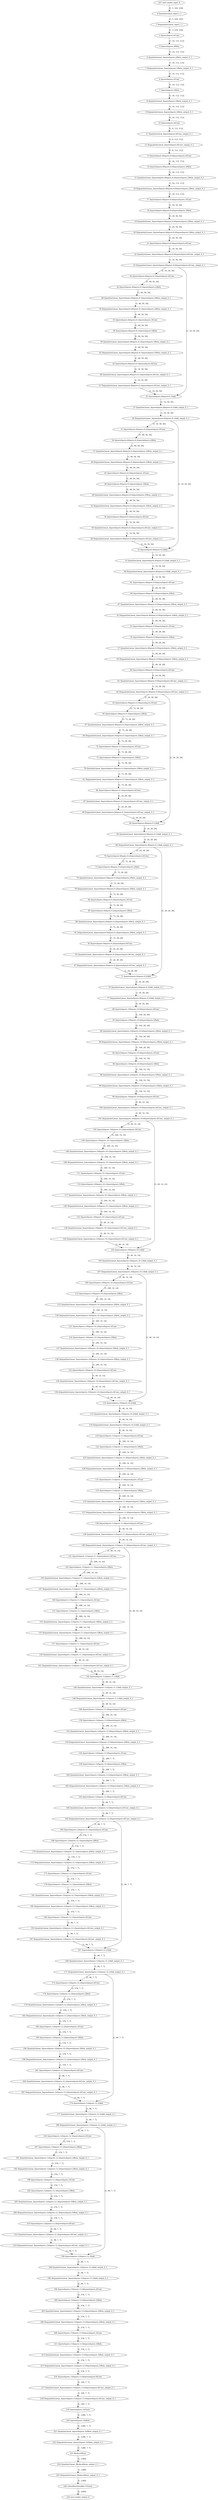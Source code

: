 strict digraph  {
"0 QuantizeLinear_input.1_1" [id=0, type=QuantizeLinear];
"1 DequantizeLinear_input.1_1" [id=1, type=DequantizeLinear];
"2 /layers/layers.0/Conv" [id=2, type=Conv];
"3 /layers/layers.2/Relu" [id=3, type=Relu];
"4 QuantizeLinear_/layers/layers.2/Relu_output_0_1" [id=4, type=QuantizeLinear];
"5 DequantizeLinear_/layers/layers.2/Relu_output_0_1" [id=5, type=DequantizeLinear];
"6 /layers/layers.3/Conv" [id=6, type=Conv];
"7 /layers/layers.5/Relu" [id=7, type=Relu];
"8 QuantizeLinear_/layers/layers.5/Relu_output_0_1" [id=8, type=QuantizeLinear];
"9 DequantizeLinear_/layers/layers.5/Relu_output_0_1" [id=9, type=DequantizeLinear];
"10 /layers/layers.6/Conv" [id=10, type=Conv];
"11 QuantizeLinear_/layers/layers.6/Conv_output_0_1" [id=11, type=QuantizeLinear];
"12 DequantizeLinear_/layers/layers.6/Conv_output_0_1" [id=12, type=DequantizeLinear];
"13 /layers/layers.8/layers.8.0/layers/layers.0/Conv" [id=13, type=Conv];
"14 /layers/layers.8/layers.8.0/layers/layers.2/Relu" [id=14, type=Relu];
"15 QuantizeLinear_/layers/layers.8/layers.8.0/layers/layers.2/Relu_output_0_1" [id=15, type=QuantizeLinear];
"16 DequantizeLinear_/layers/layers.8/layers.8.0/layers/layers.2/Relu_output_0_1" [id=16, type=DequantizeLinear];
"17 /layers/layers.8/layers.8.0/layers/layers.3/Conv" [id=17, type=Conv];
"18 /layers/layers.8/layers.8.0/layers/layers.5/Relu" [id=18, type=Relu];
"19 QuantizeLinear_/layers/layers.8/layers.8.0/layers/layers.5/Relu_output_0_1" [id=19, type=QuantizeLinear];
"20 DequantizeLinear_/layers/layers.8/layers.8.0/layers/layers.5/Relu_output_0_1" [id=20, type=DequantizeLinear];
"21 /layers/layers.8/layers.8.0/layers/layers.6/Conv" [id=21, type=Conv];
"22 QuantizeLinear_/layers/layers.8/layers.8.0/layers/layers.6/Conv_output_0_1" [id=22, type=QuantizeLinear];
"23 DequantizeLinear_/layers/layers.8/layers.8.0/layers/layers.6/Conv_output_0_1" [id=23, type=DequantizeLinear];
"24 /layers/layers.8/layers.8.1/layers/layers.0/Conv" [id=24, type=Conv];
"25 /layers/layers.8/layers.8.1/Add" [id=25, type=Add];
"26 /layers/layers.8/layers.8.1/layers/layers.2/Relu" [id=26, type=Relu];
"27 QuantizeLinear_/layers/layers.8/layers.8.1/Add_output_0_1" [id=27, type=QuantizeLinear];
"28 QuantizeLinear_/layers/layers.8/layers.8.1/layers/layers.2/Relu_output_0_1" [id=28, type=QuantizeLinear];
"29 DequantizeLinear_/layers/layers.8/layers.8.1/Add_output_0_1" [id=29, type=DequantizeLinear];
"30 DequantizeLinear_/layers/layers.8/layers.8.1/layers/layers.2/Relu_output_0_1" [id=30, type=DequantizeLinear];
"31 /layers/layers.8/layers.8.2/layers/layers.0/Conv" [id=31, type=Conv];
"32 /layers/layers.8/layers.8.2/Add" [id=32, type=Add];
"33 /layers/layers.8/layers.8.1/layers/layers.3/Conv" [id=33, type=Conv];
"34 /layers/layers.8/layers.8.2/layers/layers.2/Relu" [id=34, type=Relu];
"35 QuantizeLinear_/layers/layers.8/layers.8.2/Add_output_0_1" [id=35, type=QuantizeLinear];
"36 /layers/layers.8/layers.8.1/layers/layers.5/Relu" [id=36, type=Relu];
"37 QuantizeLinear_/layers/layers.8/layers.8.2/layers/layers.2/Relu_output_0_1" [id=37, type=QuantizeLinear];
"38 DequantizeLinear_/layers/layers.8/layers.8.2/Add_output_0_1" [id=38, type=DequantizeLinear];
"39 QuantizeLinear_/layers/layers.8/layers.8.1/layers/layers.5/Relu_output_0_1" [id=39, type=QuantizeLinear];
"40 DequantizeLinear_/layers/layers.8/layers.8.2/layers/layers.2/Relu_output_0_1" [id=40, type=DequantizeLinear];
"41 /layers/layers.9/layers.9.0/layers/layers.0/Conv" [id=41, type=Conv];
"42 DequantizeLinear_/layers/layers.8/layers.8.1/layers/layers.5/Relu_output_0_1" [id=42, type=DequantizeLinear];
"43 /layers/layers.8/layers.8.2/layers/layers.3/Conv" [id=43, type=Conv];
"44 /layers/layers.9/layers.9.0/layers/layers.2/Relu" [id=44, type=Relu];
"45 /layers/layers.8/layers.8.1/layers/layers.6/Conv" [id=45, type=Conv];
"46 /layers/layers.8/layers.8.2/layers/layers.5/Relu" [id=46, type=Relu];
"47 QuantizeLinear_/layers/layers.9/layers.9.0/layers/layers.2/Relu_output_0_1" [id=47, type=QuantizeLinear];
"48 QuantizeLinear_/layers/layers.8/layers.8.1/layers/layers.6/Conv_output_0_1" [id=48, type=QuantizeLinear];
"49 QuantizeLinear_/layers/layers.8/layers.8.2/layers/layers.5/Relu_output_0_1" [id=49, type=QuantizeLinear];
"50 DequantizeLinear_/layers/layers.9/layers.9.0/layers/layers.2/Relu_output_0_1" [id=50, type=DequantizeLinear];
"51 DequantizeLinear_/layers/layers.8/layers.8.1/layers/layers.6/Conv_output_0_1" [id=51, type=DequantizeLinear];
"52 DequantizeLinear_/layers/layers.8/layers.8.2/layers/layers.5/Relu_output_0_1" [id=52, type=DequantizeLinear];
"53 /layers/layers.9/layers.9.0/layers/layers.3/Conv" [id=53, type=Conv];
"54 /layers/layers.8/layers.8.2/layers/layers.6/Conv" [id=54, type=Conv];
"55 /layers/layers.9/layers.9.0/layers/layers.5/Relu" [id=55, type=Relu];
"56 QuantizeLinear_/layers/layers.8/layers.8.2/layers/layers.6/Conv_output_0_1" [id=56, type=QuantizeLinear];
"57 QuantizeLinear_/layers/layers.9/layers.9.0/layers/layers.5/Relu_output_0_1" [id=57, type=QuantizeLinear];
"58 DequantizeLinear_/layers/layers.8/layers.8.2/layers/layers.6/Conv_output_0_1" [id=58, type=DequantizeLinear];
"59 DequantizeLinear_/layers/layers.9/layers.9.0/layers/layers.5/Relu_output_0_1" [id=59, type=DequantizeLinear];
"60 /layers/layers.9/layers.9.0/layers/layers.6/Conv" [id=60, type=Conv];
"61 QuantizeLinear_/layers/layers.9/layers.9.0/layers/layers.6/Conv_output_0_1" [id=61, type=QuantizeLinear];
"62 DequantizeLinear_/layers/layers.9/layers.9.0/layers/layers.6/Conv_output_0_1" [id=62, type=DequantizeLinear];
"63 /layers/layers.9/layers.9.1/layers/layers.0/Conv" [id=63, type=Conv];
"64 /layers/layers.9/layers.9.1/Add" [id=64, type=Add];
"65 /layers/layers.9/layers.9.1/layers/layers.2/Relu" [id=65, type=Relu];
"66 QuantizeLinear_/layers/layers.9/layers.9.1/Add_output_0_1" [id=66, type=QuantizeLinear];
"67 QuantizeLinear_/layers/layers.9/layers.9.1/layers/layers.2/Relu_output_0_1" [id=67, type=QuantizeLinear];
"68 DequantizeLinear_/layers/layers.9/layers.9.1/Add_output_0_1" [id=68, type=DequantizeLinear];
"69 DequantizeLinear_/layers/layers.9/layers.9.1/layers/layers.2/Relu_output_0_1" [id=69, type=DequantizeLinear];
"70 /layers/layers.9/layers.9.2/layers/layers.0/Conv" [id=70, type=Conv];
"71 /layers/layers.9/layers.9.2/Add" [id=71, type=Add];
"72 /layers/layers.9/layers.9.1/layers/layers.3/Conv" [id=72, type=Conv];
"73 /layers/layers.9/layers.9.2/layers/layers.2/Relu" [id=73, type=Relu];
"74 QuantizeLinear_/layers/layers.9/layers.9.2/Add_output_0_1" [id=74, type=QuantizeLinear];
"75 /layers/layers.9/layers.9.1/layers/layers.5/Relu" [id=75, type=Relu];
"76 QuantizeLinear_/layers/layers.9/layers.9.2/layers/layers.2/Relu_output_0_1" [id=76, type=QuantizeLinear];
"77 DequantizeLinear_/layers/layers.9/layers.9.2/Add_output_0_1" [id=77, type=DequantizeLinear];
"78 QuantizeLinear_/layers/layers.9/layers.9.1/layers/layers.5/Relu_output_0_1" [id=78, type=QuantizeLinear];
"79 DequantizeLinear_/layers/layers.9/layers.9.2/layers/layers.2/Relu_output_0_1" [id=79, type=DequantizeLinear];
"80 /layers/layers.10/layers.10.0/layers/layers.0/Conv" [id=80, type=Conv];
"81 DequantizeLinear_/layers/layers.9/layers.9.1/layers/layers.5/Relu_output_0_1" [id=81, type=DequantizeLinear];
"82 /layers/layers.9/layers.9.2/layers/layers.3/Conv" [id=82, type=Conv];
"83 /layers/layers.10/layers.10.0/layers/layers.2/Relu" [id=83, type=Relu];
"84 /layers/layers.9/layers.9.1/layers/layers.6/Conv" [id=84, type=Conv];
"85 /layers/layers.9/layers.9.2/layers/layers.5/Relu" [id=85, type=Relu];
"86 QuantizeLinear_/layers/layers.10/layers.10.0/layers/layers.2/Relu_output_0_1" [id=86, type=QuantizeLinear];
"87 QuantizeLinear_/layers/layers.9/layers.9.1/layers/layers.6/Conv_output_0_1" [id=87, type=QuantizeLinear];
"88 QuantizeLinear_/layers/layers.9/layers.9.2/layers/layers.5/Relu_output_0_1" [id=88, type=QuantizeLinear];
"89 DequantizeLinear_/layers/layers.10/layers.10.0/layers/layers.2/Relu_output_0_1" [id=89, type=DequantizeLinear];
"90 DequantizeLinear_/layers/layers.9/layers.9.1/layers/layers.6/Conv_output_0_1" [id=90, type=DequantizeLinear];
"91 DequantizeLinear_/layers/layers.9/layers.9.2/layers/layers.5/Relu_output_0_1" [id=91, type=DequantizeLinear];
"92 /layers/layers.10/layers.10.0/layers/layers.3/Conv" [id=92, type=Conv];
"93 /layers/layers.9/layers.9.2/layers/layers.6/Conv" [id=93, type=Conv];
"94 /layers/layers.10/layers.10.0/layers/layers.5/Relu" [id=94, type=Relu];
"95 QuantizeLinear_/layers/layers.9/layers.9.2/layers/layers.6/Conv_output_0_1" [id=95, type=QuantizeLinear];
"96 QuantizeLinear_/layers/layers.10/layers.10.0/layers/layers.5/Relu_output_0_1" [id=96, type=QuantizeLinear];
"97 DequantizeLinear_/layers/layers.9/layers.9.2/layers/layers.6/Conv_output_0_1" [id=97, type=DequantizeLinear];
"98 DequantizeLinear_/layers/layers.10/layers.10.0/layers/layers.5/Relu_output_0_1" [id=98, type=DequantizeLinear];
"99 /layers/layers.10/layers.10.0/layers/layers.6/Conv" [id=99, type=Conv];
"100 QuantizeLinear_/layers/layers.10/layers.10.0/layers/layers.6/Conv_output_0_1" [id=100, type=QuantizeLinear];
"101 DequantizeLinear_/layers/layers.10/layers.10.0/layers/layers.6/Conv_output_0_1" [id=101, type=DequantizeLinear];
"102 /layers/layers.10/layers.10.1/layers/layers.0/Conv" [id=102, type=Conv];
"103 /layers/layers.10/layers.10.1/Add" [id=103, type=Add];
"104 /layers/layers.10/layers.10.1/layers/layers.2/Relu" [id=104, type=Relu];
"105 QuantizeLinear_/layers/layers.10/layers.10.1/Add_output_0_1" [id=105, type=QuantizeLinear];
"106 QuantizeLinear_/layers/layers.10/layers.10.1/layers/layers.2/Relu_output_0_1" [id=106, type=QuantizeLinear];
"107 DequantizeLinear_/layers/layers.10/layers.10.1/Add_output_0_1" [id=107, type=DequantizeLinear];
"108 DequantizeLinear_/layers/layers.10/layers.10.1/layers/layers.2/Relu_output_0_1" [id=108, type=DequantizeLinear];
"109 /layers/layers.10/layers.10.2/layers/layers.0/Conv" [id=109, type=Conv];
"110 /layers/layers.10/layers.10.2/Add" [id=110, type=Add];
"111 /layers/layers.10/layers.10.1/layers/layers.3/Conv" [id=111, type=Conv];
"112 /layers/layers.10/layers.10.2/layers/layers.2/Relu" [id=112, type=Relu];
"113 QuantizeLinear_/layers/layers.10/layers.10.2/Add_output_0_1" [id=113, type=QuantizeLinear];
"114 /layers/layers.10/layers.10.1/layers/layers.5/Relu" [id=114, type=Relu];
"115 QuantizeLinear_/layers/layers.10/layers.10.2/layers/layers.2/Relu_output_0_1" [id=115, type=QuantizeLinear];
"116 DequantizeLinear_/layers/layers.10/layers.10.2/Add_output_0_1" [id=116, type=DequantizeLinear];
"117 QuantizeLinear_/layers/layers.10/layers.10.1/layers/layers.5/Relu_output_0_1" [id=117, type=QuantizeLinear];
"118 DequantizeLinear_/layers/layers.10/layers.10.2/layers/layers.2/Relu_output_0_1" [id=118, type=DequantizeLinear];
"119 /layers/layers.11/layers.11.0/layers/layers.0/Conv" [id=119, type=Conv];
"120 DequantizeLinear_/layers/layers.10/layers.10.1/layers/layers.5/Relu_output_0_1" [id=120, type=DequantizeLinear];
"121 /layers/layers.10/layers.10.2/layers/layers.3/Conv" [id=121, type=Conv];
"122 /layers/layers.11/layers.11.0/layers/layers.2/Relu" [id=122, type=Relu];
"123 /layers/layers.10/layers.10.1/layers/layers.6/Conv" [id=123, type=Conv];
"124 /layers/layers.10/layers.10.2/layers/layers.5/Relu" [id=124, type=Relu];
"125 QuantizeLinear_/layers/layers.11/layers.11.0/layers/layers.2/Relu_output_0_1" [id=125, type=QuantizeLinear];
"126 QuantizeLinear_/layers/layers.10/layers.10.1/layers/layers.6/Conv_output_0_1" [id=126, type=QuantizeLinear];
"127 QuantizeLinear_/layers/layers.10/layers.10.2/layers/layers.5/Relu_output_0_1" [id=127, type=QuantizeLinear];
"128 DequantizeLinear_/layers/layers.11/layers.11.0/layers/layers.2/Relu_output_0_1" [id=128, type=DequantizeLinear];
"129 DequantizeLinear_/layers/layers.10/layers.10.1/layers/layers.6/Conv_output_0_1" [id=129, type=DequantizeLinear];
"130 DequantizeLinear_/layers/layers.10/layers.10.2/layers/layers.5/Relu_output_0_1" [id=130, type=DequantizeLinear];
"131 /layers/layers.11/layers.11.0/layers/layers.3/Conv" [id=131, type=Conv];
"132 /layers/layers.10/layers.10.2/layers/layers.6/Conv" [id=132, type=Conv];
"133 /layers/layers.11/layers.11.0/layers/layers.5/Relu" [id=133, type=Relu];
"134 QuantizeLinear_/layers/layers.10/layers.10.2/layers/layers.6/Conv_output_0_1" [id=134, type=QuantizeLinear];
"135 QuantizeLinear_/layers/layers.11/layers.11.0/layers/layers.5/Relu_output_0_1" [id=135, type=QuantizeLinear];
"136 DequantizeLinear_/layers/layers.10/layers.10.2/layers/layers.6/Conv_output_0_1" [id=136, type=DequantizeLinear];
"137 DequantizeLinear_/layers/layers.11/layers.11.0/layers/layers.5/Relu_output_0_1" [id=137, type=DequantizeLinear];
"138 /layers/layers.11/layers.11.0/layers/layers.6/Conv" [id=138, type=Conv];
"139 QuantizeLinear_/layers/layers.11/layers.11.0/layers/layers.6/Conv_output_0_1" [id=139, type=QuantizeLinear];
"140 DequantizeLinear_/layers/layers.11/layers.11.0/layers/layers.6/Conv_output_0_1" [id=140, type=DequantizeLinear];
"141 /layers/layers.11/layers.11.1/layers/layers.0/Conv" [id=141, type=Conv];
"142 /layers/layers.11/layers.11.1/Add" [id=142, type=Add];
"143 /layers/layers.11/layers.11.1/layers/layers.2/Relu" [id=143, type=Relu];
"144 QuantizeLinear_/layers/layers.11/layers.11.1/Add_output_0_1" [id=144, type=QuantizeLinear];
"145 QuantizeLinear_/layers/layers.11/layers.11.1/layers/layers.2/Relu_output_0_1" [id=145, type=QuantizeLinear];
"146 DequantizeLinear_/layers/layers.11/layers.11.1/Add_output_0_1" [id=146, type=DequantizeLinear];
"147 DequantizeLinear_/layers/layers.11/layers.11.1/layers/layers.2/Relu_output_0_1" [id=147, type=DequantizeLinear];
"148 /layers/layers.12/layers.12.0/layers/layers.0/Conv" [id=148, type=Conv];
"149 /layers/layers.11/layers.11.1/layers/layers.3/Conv" [id=149, type=Conv];
"150 /layers/layers.12/layers.12.0/layers/layers.2/Relu" [id=150, type=Relu];
"151 /layers/layers.11/layers.11.1/layers/layers.5/Relu" [id=151, type=Relu];
"152 QuantizeLinear_/layers/layers.12/layers.12.0/layers/layers.2/Relu_output_0_1" [id=152, type=QuantizeLinear];
"153 QuantizeLinear_/layers/layers.11/layers.11.1/layers/layers.5/Relu_output_0_1" [id=153, type=QuantizeLinear];
"154 DequantizeLinear_/layers/layers.12/layers.12.0/layers/layers.2/Relu_output_0_1" [id=154, type=DequantizeLinear];
"155 DequantizeLinear_/layers/layers.11/layers.11.1/layers/layers.5/Relu_output_0_1" [id=155, type=DequantizeLinear];
"156 /layers/layers.12/layers.12.0/layers/layers.3/Conv" [id=156, type=Conv];
"157 /layers/layers.11/layers.11.1/layers/layers.6/Conv" [id=157, type=Conv];
"158 /layers/layers.12/layers.12.0/layers/layers.5/Relu" [id=158, type=Relu];
"159 QuantizeLinear_/layers/layers.11/layers.11.1/layers/layers.6/Conv_output_0_1" [id=159, type=QuantizeLinear];
"160 QuantizeLinear_/layers/layers.12/layers.12.0/layers/layers.5/Relu_output_0_1" [id=160, type=QuantizeLinear];
"161 DequantizeLinear_/layers/layers.11/layers.11.1/layers/layers.6/Conv_output_0_1" [id=161, type=DequantizeLinear];
"162 DequantizeLinear_/layers/layers.12/layers.12.0/layers/layers.5/Relu_output_0_1" [id=162, type=DequantizeLinear];
"163 /layers/layers.12/layers.12.0/layers/layers.6/Conv" [id=163, type=Conv];
"164 QuantizeLinear_/layers/layers.12/layers.12.0/layers/layers.6/Conv_output_0_1" [id=164, type=QuantizeLinear];
"165 DequantizeLinear_/layers/layers.12/layers.12.0/layers/layers.6/Conv_output_0_1" [id=165, type=DequantizeLinear];
"166 /layers/layers.12/layers.12.1/layers/layers.0/Conv" [id=166, type=Conv];
"167 /layers/layers.12/layers.12.1/Add" [id=167, type=Add];
"168 /layers/layers.12/layers.12.1/layers/layers.2/Relu" [id=168, type=Relu];
"169 QuantizeLinear_/layers/layers.12/layers.12.1/Add_output_0_1" [id=169, type=QuantizeLinear];
"170 QuantizeLinear_/layers/layers.12/layers.12.1/layers/layers.2/Relu_output_0_1" [id=170, type=QuantizeLinear];
"171 DequantizeLinear_/layers/layers.12/layers.12.1/Add_output_0_1" [id=171, type=DequantizeLinear];
"172 DequantizeLinear_/layers/layers.12/layers.12.1/layers/layers.2/Relu_output_0_1" [id=172, type=DequantizeLinear];
"173 /layers/layers.12/layers.12.2/layers/layers.0/Conv" [id=173, type=Conv];
"174 /layers/layers.12/layers.12.2/Add" [id=174, type=Add];
"175 /layers/layers.12/layers.12.1/layers/layers.3/Conv" [id=175, type=Conv];
"176 /layers/layers.12/layers.12.2/layers/layers.2/Relu" [id=176, type=Relu];
"177 QuantizeLinear_/layers/layers.12/layers.12.2/Add_output_0_1" [id=177, type=QuantizeLinear];
"178 /layers/layers.12/layers.12.1/layers/layers.5/Relu" [id=178, type=Relu];
"179 QuantizeLinear_/layers/layers.12/layers.12.2/layers/layers.2/Relu_output_0_1" [id=179, type=QuantizeLinear];
"180 DequantizeLinear_/layers/layers.12/layers.12.2/Add_output_0_1" [id=180, type=DequantizeLinear];
"181 QuantizeLinear_/layers/layers.12/layers.12.1/layers/layers.5/Relu_output_0_1" [id=181, type=QuantizeLinear];
"182 DequantizeLinear_/layers/layers.12/layers.12.2/layers/layers.2/Relu_output_0_1" [id=182, type=DequantizeLinear];
"183 /layers/layers.12/layers.12.3/layers/layers.0/Conv" [id=183, type=Conv];
"184 /layers/layers.12/layers.12.3/Add" [id=184, type=Add];
"185 DequantizeLinear_/layers/layers.12/layers.12.1/layers/layers.5/Relu_output_0_1" [id=185, type=DequantizeLinear];
"186 /layers/layers.12/layers.12.2/layers/layers.3/Conv" [id=186, type=Conv];
"187 /layers/layers.12/layers.12.3/layers/layers.2/Relu" [id=187, type=Relu];
"188 QuantizeLinear_/layers/layers.12/layers.12.3/Add_output_0_1" [id=188, type=QuantizeLinear];
"189 /layers/layers.12/layers.12.1/layers/layers.6/Conv" [id=189, type=Conv];
"190 /layers/layers.12/layers.12.2/layers/layers.5/Relu" [id=190, type=Relu];
"191 QuantizeLinear_/layers/layers.12/layers.12.3/layers/layers.2/Relu_output_0_1" [id=191, type=QuantizeLinear];
"192 DequantizeLinear_/layers/layers.12/layers.12.3/Add_output_0_1" [id=192, type=DequantizeLinear];
"193 QuantizeLinear_/layers/layers.12/layers.12.1/layers/layers.6/Conv_output_0_1" [id=193, type=QuantizeLinear];
"194 QuantizeLinear_/layers/layers.12/layers.12.2/layers/layers.5/Relu_output_0_1" [id=194, type=QuantizeLinear];
"195 DequantizeLinear_/layers/layers.12/layers.12.3/layers/layers.2/Relu_output_0_1" [id=195, type=DequantizeLinear];
"196 /layers/layers.13/layers.13.0/layers/layers.0/Conv" [id=196, type=Conv];
"197 DequantizeLinear_/layers/layers.12/layers.12.1/layers/layers.6/Conv_output_0_1" [id=197, type=DequantizeLinear];
"198 DequantizeLinear_/layers/layers.12/layers.12.2/layers/layers.5/Relu_output_0_1" [id=198, type=DequantizeLinear];
"199 /layers/layers.12/layers.12.3/layers/layers.3/Conv" [id=199, type=Conv];
"200 /layers/layers.13/layers.13.0/layers/layers.2/Relu" [id=200, type=Relu];
"201 /layers/layers.12/layers.12.2/layers/layers.6/Conv" [id=201, type=Conv];
"202 /layers/layers.12/layers.12.3/layers/layers.5/Relu" [id=202, type=Relu];
"203 QuantizeLinear_/layers/layers.13/layers.13.0/layers/layers.2/Relu_output_0_1" [id=203, type=QuantizeLinear];
"204 QuantizeLinear_/layers/layers.12/layers.12.2/layers/layers.6/Conv_output_0_1" [id=204, type=QuantizeLinear];
"205 QuantizeLinear_/layers/layers.12/layers.12.3/layers/layers.5/Relu_output_0_1" [id=205, type=QuantizeLinear];
"206 DequantizeLinear_/layers/layers.13/layers.13.0/layers/layers.2/Relu_output_0_1" [id=206, type=DequantizeLinear];
"207 DequantizeLinear_/layers/layers.12/layers.12.2/layers/layers.6/Conv_output_0_1" [id=207, type=DequantizeLinear];
"208 DequantizeLinear_/layers/layers.12/layers.12.3/layers/layers.5/Relu_output_0_1" [id=208, type=DequantizeLinear];
"209 /layers/layers.13/layers.13.0/layers/layers.3/Conv" [id=209, type=Conv];
"210 /layers/layers.12/layers.12.3/layers/layers.6/Conv" [id=210, type=Conv];
"211 /layers/layers.13/layers.13.0/layers/layers.5/Relu" [id=211, type=Relu];
"212 QuantizeLinear_/layers/layers.12/layers.12.3/layers/layers.6/Conv_output_0_1" [id=212, type=QuantizeLinear];
"213 QuantizeLinear_/layers/layers.13/layers.13.0/layers/layers.5/Relu_output_0_1" [id=213, type=QuantizeLinear];
"214 DequantizeLinear_/layers/layers.12/layers.12.3/layers/layers.6/Conv_output_0_1" [id=214, type=DequantizeLinear];
"215 DequantizeLinear_/layers/layers.13/layers.13.0/layers/layers.5/Relu_output_0_1" [id=215, type=DequantizeLinear];
"216 /layers/layers.13/layers.13.0/layers/layers.6/Conv" [id=216, type=Conv];
"217 QuantizeLinear_/layers/layers.13/layers.13.0/layers/layers.6/Conv_output_0_1" [id=217, type=QuantizeLinear];
"218 DequantizeLinear_/layers/layers.13/layers.13.0/layers/layers.6/Conv_output_0_1" [id=218, type=DequantizeLinear];
"219 /layers/layers.14/Conv" [id=219, type=Conv];
"220 /layers/layers.16/Relu" [id=220, type=Relu];
"221 QuantizeLinear_/layers/layers.16/Relu_output_0_1" [id=221, type=QuantizeLinear];
"222 DequantizeLinear_/layers/layers.16/Relu_output_0_1" [id=222, type=DequantizeLinear];
"223 /ReduceMean" [id=223, type=ReduceMean];
"224 QuantizeLinear_/ReduceMean_output_0_1" [id=224, type=QuantizeLinear];
"225 DequantizeLinear_/ReduceMean_output_0_1" [id=225, type=DequantizeLinear];
"226 /classifier/classifier.1/Gemm" [id=226, type=Gemm];
"227 nncf_model_input_0" [id=227, type=nncf_model_input];
"228 nncf_model_output_0" [id=228, type=nncf_model_output];
"0 QuantizeLinear_input.1_1" -> "1 DequantizeLinear_input.1_1"  [label="[1, 3, 224, 224]", style=dashed];
"1 DequantizeLinear_input.1_1" -> "2 /layers/layers.0/Conv"  [label="[1, 3, 224, 224]", style=solid];
"2 /layers/layers.0/Conv" -> "3 /layers/layers.2/Relu"  [label="[1, 16, 112, 112]", style=solid];
"3 /layers/layers.2/Relu" -> "4 QuantizeLinear_/layers/layers.2/Relu_output_0_1"  [label="[1, 16, 112, 112]", style=solid];
"4 QuantizeLinear_/layers/layers.2/Relu_output_0_1" -> "5 DequantizeLinear_/layers/layers.2/Relu_output_0_1"  [label="[1, 16, 112, 112]", style=dashed];
"5 DequantizeLinear_/layers/layers.2/Relu_output_0_1" -> "6 /layers/layers.3/Conv"  [label="[1, 16, 112, 112]", style=solid];
"6 /layers/layers.3/Conv" -> "7 /layers/layers.5/Relu"  [label="[1, 16, 112, 112]", style=solid];
"7 /layers/layers.5/Relu" -> "8 QuantizeLinear_/layers/layers.5/Relu_output_0_1"  [label="[1, 16, 112, 112]", style=solid];
"8 QuantizeLinear_/layers/layers.5/Relu_output_0_1" -> "9 DequantizeLinear_/layers/layers.5/Relu_output_0_1"  [label="[1, 16, 112, 112]", style=dashed];
"9 DequantizeLinear_/layers/layers.5/Relu_output_0_1" -> "10 /layers/layers.6/Conv"  [label="[1, 16, 112, 112]", style=solid];
"10 /layers/layers.6/Conv" -> "11 QuantizeLinear_/layers/layers.6/Conv_output_0_1"  [label="[1, 8, 112, 112]", style=solid];
"11 QuantizeLinear_/layers/layers.6/Conv_output_0_1" -> "12 DequantizeLinear_/layers/layers.6/Conv_output_0_1"  [label="[1, 8, 112, 112]", style=dashed];
"12 DequantizeLinear_/layers/layers.6/Conv_output_0_1" -> "13 /layers/layers.8/layers.8.0/layers/layers.0/Conv"  [label="[1, 8, 112, 112]", style=solid];
"13 /layers/layers.8/layers.8.0/layers/layers.0/Conv" -> "14 /layers/layers.8/layers.8.0/layers/layers.2/Relu"  [label="[1, 24, 112, 112]", style=solid];
"14 /layers/layers.8/layers.8.0/layers/layers.2/Relu" -> "15 QuantizeLinear_/layers/layers.8/layers.8.0/layers/layers.2/Relu_output_0_1"  [label="[1, 24, 112, 112]", style=solid];
"15 QuantizeLinear_/layers/layers.8/layers.8.0/layers/layers.2/Relu_output_0_1" -> "16 DequantizeLinear_/layers/layers.8/layers.8.0/layers/layers.2/Relu_output_0_1"  [label="[1, 24, 112, 112]", style=dashed];
"16 DequantizeLinear_/layers/layers.8/layers.8.0/layers/layers.2/Relu_output_0_1" -> "17 /layers/layers.8/layers.8.0/layers/layers.3/Conv"  [label="[1, 24, 112, 112]", style=solid];
"17 /layers/layers.8/layers.8.0/layers/layers.3/Conv" -> "18 /layers/layers.8/layers.8.0/layers/layers.5/Relu"  [label="[1, 24, 56, 56]", style=solid];
"18 /layers/layers.8/layers.8.0/layers/layers.5/Relu" -> "19 QuantizeLinear_/layers/layers.8/layers.8.0/layers/layers.5/Relu_output_0_1"  [label="[1, 24, 56, 56]", style=solid];
"19 QuantizeLinear_/layers/layers.8/layers.8.0/layers/layers.5/Relu_output_0_1" -> "20 DequantizeLinear_/layers/layers.8/layers.8.0/layers/layers.5/Relu_output_0_1"  [label="[1, 24, 56, 56]", style=dashed];
"20 DequantizeLinear_/layers/layers.8/layers.8.0/layers/layers.5/Relu_output_0_1" -> "21 /layers/layers.8/layers.8.0/layers/layers.6/Conv"  [label="[1, 24, 56, 56]", style=solid];
"21 /layers/layers.8/layers.8.0/layers/layers.6/Conv" -> "22 QuantizeLinear_/layers/layers.8/layers.8.0/layers/layers.6/Conv_output_0_1"  [label="[1, 16, 56, 56]", style=solid];
"22 QuantizeLinear_/layers/layers.8/layers.8.0/layers/layers.6/Conv_output_0_1" -> "23 DequantizeLinear_/layers/layers.8/layers.8.0/layers/layers.6/Conv_output_0_1"  [label="[1, 16, 56, 56]", style=dashed];
"23 DequantizeLinear_/layers/layers.8/layers.8.0/layers/layers.6/Conv_output_0_1" -> "24 /layers/layers.8/layers.8.1/layers/layers.0/Conv"  [label="[1, 16, 56, 56]", style=solid];
"23 DequantizeLinear_/layers/layers.8/layers.8.0/layers/layers.6/Conv_output_0_1" -> "25 /layers/layers.8/layers.8.1/Add"  [label="[1, 16, 56, 56]", style=solid];
"24 /layers/layers.8/layers.8.1/layers/layers.0/Conv" -> "26 /layers/layers.8/layers.8.1/layers/layers.2/Relu"  [label="[1, 48, 56, 56]", style=solid];
"25 /layers/layers.8/layers.8.1/Add" -> "27 QuantizeLinear_/layers/layers.8/layers.8.1/Add_output_0_1"  [label="[1, 16, 56, 56]", style=solid];
"26 /layers/layers.8/layers.8.1/layers/layers.2/Relu" -> "28 QuantizeLinear_/layers/layers.8/layers.8.1/layers/layers.2/Relu_output_0_1"  [label="[1, 48, 56, 56]", style=solid];
"27 QuantizeLinear_/layers/layers.8/layers.8.1/Add_output_0_1" -> "29 DequantizeLinear_/layers/layers.8/layers.8.1/Add_output_0_1"  [label="[1, 16, 56, 56]", style=dashed];
"28 QuantizeLinear_/layers/layers.8/layers.8.1/layers/layers.2/Relu_output_0_1" -> "30 DequantizeLinear_/layers/layers.8/layers.8.1/layers/layers.2/Relu_output_0_1"  [label="[1, 48, 56, 56]", style=dashed];
"29 DequantizeLinear_/layers/layers.8/layers.8.1/Add_output_0_1" -> "31 /layers/layers.8/layers.8.2/layers/layers.0/Conv"  [label="[1, 16, 56, 56]", style=solid];
"29 DequantizeLinear_/layers/layers.8/layers.8.1/Add_output_0_1" -> "32 /layers/layers.8/layers.8.2/Add"  [label="[1, 16, 56, 56]", style=solid];
"30 DequantizeLinear_/layers/layers.8/layers.8.1/layers/layers.2/Relu_output_0_1" -> "33 /layers/layers.8/layers.8.1/layers/layers.3/Conv"  [label="[1, 48, 56, 56]", style=solid];
"31 /layers/layers.8/layers.8.2/layers/layers.0/Conv" -> "34 /layers/layers.8/layers.8.2/layers/layers.2/Relu"  [label="[1, 48, 56, 56]", style=solid];
"32 /layers/layers.8/layers.8.2/Add" -> "35 QuantizeLinear_/layers/layers.8/layers.8.2/Add_output_0_1"  [label="[1, 16, 56, 56]", style=solid];
"33 /layers/layers.8/layers.8.1/layers/layers.3/Conv" -> "36 /layers/layers.8/layers.8.1/layers/layers.5/Relu"  [label="[1, 48, 56, 56]", style=solid];
"34 /layers/layers.8/layers.8.2/layers/layers.2/Relu" -> "37 QuantizeLinear_/layers/layers.8/layers.8.2/layers/layers.2/Relu_output_0_1"  [label="[1, 48, 56, 56]", style=solid];
"35 QuantizeLinear_/layers/layers.8/layers.8.2/Add_output_0_1" -> "38 DequantizeLinear_/layers/layers.8/layers.8.2/Add_output_0_1"  [label="[1, 16, 56, 56]", style=dashed];
"36 /layers/layers.8/layers.8.1/layers/layers.5/Relu" -> "39 QuantizeLinear_/layers/layers.8/layers.8.1/layers/layers.5/Relu_output_0_1"  [label="[1, 48, 56, 56]", style=solid];
"37 QuantizeLinear_/layers/layers.8/layers.8.2/layers/layers.2/Relu_output_0_1" -> "40 DequantizeLinear_/layers/layers.8/layers.8.2/layers/layers.2/Relu_output_0_1"  [label="[1, 48, 56, 56]", style=dashed];
"38 DequantizeLinear_/layers/layers.8/layers.8.2/Add_output_0_1" -> "41 /layers/layers.9/layers.9.0/layers/layers.0/Conv"  [label="[1, 16, 56, 56]", style=solid];
"39 QuantizeLinear_/layers/layers.8/layers.8.1/layers/layers.5/Relu_output_0_1" -> "42 DequantizeLinear_/layers/layers.8/layers.8.1/layers/layers.5/Relu_output_0_1"  [label="[1, 48, 56, 56]", style=dashed];
"40 DequantizeLinear_/layers/layers.8/layers.8.2/layers/layers.2/Relu_output_0_1" -> "43 /layers/layers.8/layers.8.2/layers/layers.3/Conv"  [label="[1, 48, 56, 56]", style=solid];
"41 /layers/layers.9/layers.9.0/layers/layers.0/Conv" -> "44 /layers/layers.9/layers.9.0/layers/layers.2/Relu"  [label="[1, 48, 56, 56]", style=solid];
"42 DequantizeLinear_/layers/layers.8/layers.8.1/layers/layers.5/Relu_output_0_1" -> "45 /layers/layers.8/layers.8.1/layers/layers.6/Conv"  [label="[1, 48, 56, 56]", style=solid];
"43 /layers/layers.8/layers.8.2/layers/layers.3/Conv" -> "46 /layers/layers.8/layers.8.2/layers/layers.5/Relu"  [label="[1, 48, 56, 56]", style=solid];
"44 /layers/layers.9/layers.9.0/layers/layers.2/Relu" -> "47 QuantizeLinear_/layers/layers.9/layers.9.0/layers/layers.2/Relu_output_0_1"  [label="[1, 48, 56, 56]", style=solid];
"45 /layers/layers.8/layers.8.1/layers/layers.6/Conv" -> "48 QuantizeLinear_/layers/layers.8/layers.8.1/layers/layers.6/Conv_output_0_1"  [label="[1, 16, 56, 56]", style=solid];
"46 /layers/layers.8/layers.8.2/layers/layers.5/Relu" -> "49 QuantizeLinear_/layers/layers.8/layers.8.2/layers/layers.5/Relu_output_0_1"  [label="[1, 48, 56, 56]", style=solid];
"47 QuantizeLinear_/layers/layers.9/layers.9.0/layers/layers.2/Relu_output_0_1" -> "50 DequantizeLinear_/layers/layers.9/layers.9.0/layers/layers.2/Relu_output_0_1"  [label="[1, 48, 56, 56]", style=dashed];
"48 QuantizeLinear_/layers/layers.8/layers.8.1/layers/layers.6/Conv_output_0_1" -> "51 DequantizeLinear_/layers/layers.8/layers.8.1/layers/layers.6/Conv_output_0_1"  [label="[1, 16, 56, 56]", style=dashed];
"49 QuantizeLinear_/layers/layers.8/layers.8.2/layers/layers.5/Relu_output_0_1" -> "52 DequantizeLinear_/layers/layers.8/layers.8.2/layers/layers.5/Relu_output_0_1"  [label="[1, 48, 56, 56]", style=dashed];
"50 DequantizeLinear_/layers/layers.9/layers.9.0/layers/layers.2/Relu_output_0_1" -> "53 /layers/layers.9/layers.9.0/layers/layers.3/Conv"  [label="[1, 48, 56, 56]", style=solid];
"51 DequantizeLinear_/layers/layers.8/layers.8.1/layers/layers.6/Conv_output_0_1" -> "25 /layers/layers.8/layers.8.1/Add"  [label="[1, 16, 56, 56]", style=solid];
"52 DequantizeLinear_/layers/layers.8/layers.8.2/layers/layers.5/Relu_output_0_1" -> "54 /layers/layers.8/layers.8.2/layers/layers.6/Conv"  [label="[1, 48, 56, 56]", style=solid];
"53 /layers/layers.9/layers.9.0/layers/layers.3/Conv" -> "55 /layers/layers.9/layers.9.0/layers/layers.5/Relu"  [label="[1, 48, 28, 28]", style=solid];
"54 /layers/layers.8/layers.8.2/layers/layers.6/Conv" -> "56 QuantizeLinear_/layers/layers.8/layers.8.2/layers/layers.6/Conv_output_0_1"  [label="[1, 16, 56, 56]", style=solid];
"55 /layers/layers.9/layers.9.0/layers/layers.5/Relu" -> "57 QuantizeLinear_/layers/layers.9/layers.9.0/layers/layers.5/Relu_output_0_1"  [label="[1, 48, 28, 28]", style=solid];
"56 QuantizeLinear_/layers/layers.8/layers.8.2/layers/layers.6/Conv_output_0_1" -> "58 DequantizeLinear_/layers/layers.8/layers.8.2/layers/layers.6/Conv_output_0_1"  [label="[1, 16, 56, 56]", style=dashed];
"57 QuantizeLinear_/layers/layers.9/layers.9.0/layers/layers.5/Relu_output_0_1" -> "59 DequantizeLinear_/layers/layers.9/layers.9.0/layers/layers.5/Relu_output_0_1"  [label="[1, 48, 28, 28]", style=dashed];
"58 DequantizeLinear_/layers/layers.8/layers.8.2/layers/layers.6/Conv_output_0_1" -> "32 /layers/layers.8/layers.8.2/Add"  [label="[1, 16, 56, 56]", style=solid];
"59 DequantizeLinear_/layers/layers.9/layers.9.0/layers/layers.5/Relu_output_0_1" -> "60 /layers/layers.9/layers.9.0/layers/layers.6/Conv"  [label="[1, 48, 28, 28]", style=solid];
"60 /layers/layers.9/layers.9.0/layers/layers.6/Conv" -> "61 QuantizeLinear_/layers/layers.9/layers.9.0/layers/layers.6/Conv_output_0_1"  [label="[1, 24, 28, 28]", style=solid];
"61 QuantizeLinear_/layers/layers.9/layers.9.0/layers/layers.6/Conv_output_0_1" -> "62 DequantizeLinear_/layers/layers.9/layers.9.0/layers/layers.6/Conv_output_0_1"  [label="[1, 24, 28, 28]", style=dashed];
"62 DequantizeLinear_/layers/layers.9/layers.9.0/layers/layers.6/Conv_output_0_1" -> "63 /layers/layers.9/layers.9.1/layers/layers.0/Conv"  [label="[1, 24, 28, 28]", style=solid];
"62 DequantizeLinear_/layers/layers.9/layers.9.0/layers/layers.6/Conv_output_0_1" -> "64 /layers/layers.9/layers.9.1/Add"  [label="[1, 24, 28, 28]", style=solid];
"63 /layers/layers.9/layers.9.1/layers/layers.0/Conv" -> "65 /layers/layers.9/layers.9.1/layers/layers.2/Relu"  [label="[1, 72, 28, 28]", style=solid];
"64 /layers/layers.9/layers.9.1/Add" -> "66 QuantizeLinear_/layers/layers.9/layers.9.1/Add_output_0_1"  [label="[1, 24, 28, 28]", style=solid];
"65 /layers/layers.9/layers.9.1/layers/layers.2/Relu" -> "67 QuantizeLinear_/layers/layers.9/layers.9.1/layers/layers.2/Relu_output_0_1"  [label="[1, 72, 28, 28]", style=solid];
"66 QuantizeLinear_/layers/layers.9/layers.9.1/Add_output_0_1" -> "68 DequantizeLinear_/layers/layers.9/layers.9.1/Add_output_0_1"  [label="[1, 24, 28, 28]", style=dashed];
"67 QuantizeLinear_/layers/layers.9/layers.9.1/layers/layers.2/Relu_output_0_1" -> "69 DequantizeLinear_/layers/layers.9/layers.9.1/layers/layers.2/Relu_output_0_1"  [label="[1, 72, 28, 28]", style=dashed];
"68 DequantizeLinear_/layers/layers.9/layers.9.1/Add_output_0_1" -> "70 /layers/layers.9/layers.9.2/layers/layers.0/Conv"  [label="[1, 24, 28, 28]", style=solid];
"68 DequantizeLinear_/layers/layers.9/layers.9.1/Add_output_0_1" -> "71 /layers/layers.9/layers.9.2/Add"  [label="[1, 24, 28, 28]", style=solid];
"69 DequantizeLinear_/layers/layers.9/layers.9.1/layers/layers.2/Relu_output_0_1" -> "72 /layers/layers.9/layers.9.1/layers/layers.3/Conv"  [label="[1, 72, 28, 28]", style=solid];
"70 /layers/layers.9/layers.9.2/layers/layers.0/Conv" -> "73 /layers/layers.9/layers.9.2/layers/layers.2/Relu"  [label="[1, 72, 28, 28]", style=solid];
"71 /layers/layers.9/layers.9.2/Add" -> "74 QuantizeLinear_/layers/layers.9/layers.9.2/Add_output_0_1"  [label="[1, 24, 28, 28]", style=solid];
"72 /layers/layers.9/layers.9.1/layers/layers.3/Conv" -> "75 /layers/layers.9/layers.9.1/layers/layers.5/Relu"  [label="[1, 72, 28, 28]", style=solid];
"73 /layers/layers.9/layers.9.2/layers/layers.2/Relu" -> "76 QuantizeLinear_/layers/layers.9/layers.9.2/layers/layers.2/Relu_output_0_1"  [label="[1, 72, 28, 28]", style=solid];
"74 QuantizeLinear_/layers/layers.9/layers.9.2/Add_output_0_1" -> "77 DequantizeLinear_/layers/layers.9/layers.9.2/Add_output_0_1"  [label="[1, 24, 28, 28]", style=dashed];
"75 /layers/layers.9/layers.9.1/layers/layers.5/Relu" -> "78 QuantizeLinear_/layers/layers.9/layers.9.1/layers/layers.5/Relu_output_0_1"  [label="[1, 72, 28, 28]", style=solid];
"76 QuantizeLinear_/layers/layers.9/layers.9.2/layers/layers.2/Relu_output_0_1" -> "79 DequantizeLinear_/layers/layers.9/layers.9.2/layers/layers.2/Relu_output_0_1"  [label="[1, 72, 28, 28]", style=dashed];
"77 DequantizeLinear_/layers/layers.9/layers.9.2/Add_output_0_1" -> "80 /layers/layers.10/layers.10.0/layers/layers.0/Conv"  [label="[1, 24, 28, 28]", style=solid];
"78 QuantizeLinear_/layers/layers.9/layers.9.1/layers/layers.5/Relu_output_0_1" -> "81 DequantizeLinear_/layers/layers.9/layers.9.1/layers/layers.5/Relu_output_0_1"  [label="[1, 72, 28, 28]", style=dashed];
"79 DequantizeLinear_/layers/layers.9/layers.9.2/layers/layers.2/Relu_output_0_1" -> "82 /layers/layers.9/layers.9.2/layers/layers.3/Conv"  [label="[1, 72, 28, 28]", style=solid];
"80 /layers/layers.10/layers.10.0/layers/layers.0/Conv" -> "83 /layers/layers.10/layers.10.0/layers/layers.2/Relu"  [label="[1, 144, 28, 28]", style=solid];
"81 DequantizeLinear_/layers/layers.9/layers.9.1/layers/layers.5/Relu_output_0_1" -> "84 /layers/layers.9/layers.9.1/layers/layers.6/Conv"  [label="[1, 72, 28, 28]", style=solid];
"82 /layers/layers.9/layers.9.2/layers/layers.3/Conv" -> "85 /layers/layers.9/layers.9.2/layers/layers.5/Relu"  [label="[1, 72, 28, 28]", style=solid];
"83 /layers/layers.10/layers.10.0/layers/layers.2/Relu" -> "86 QuantizeLinear_/layers/layers.10/layers.10.0/layers/layers.2/Relu_output_0_1"  [label="[1, 144, 28, 28]", style=solid];
"84 /layers/layers.9/layers.9.1/layers/layers.6/Conv" -> "87 QuantizeLinear_/layers/layers.9/layers.9.1/layers/layers.6/Conv_output_0_1"  [label="[1, 24, 28, 28]", style=solid];
"85 /layers/layers.9/layers.9.2/layers/layers.5/Relu" -> "88 QuantizeLinear_/layers/layers.9/layers.9.2/layers/layers.5/Relu_output_0_1"  [label="[1, 72, 28, 28]", style=solid];
"86 QuantizeLinear_/layers/layers.10/layers.10.0/layers/layers.2/Relu_output_0_1" -> "89 DequantizeLinear_/layers/layers.10/layers.10.0/layers/layers.2/Relu_output_0_1"  [label="[1, 144, 28, 28]", style=dashed];
"87 QuantizeLinear_/layers/layers.9/layers.9.1/layers/layers.6/Conv_output_0_1" -> "90 DequantizeLinear_/layers/layers.9/layers.9.1/layers/layers.6/Conv_output_0_1"  [label="[1, 24, 28, 28]", style=dashed];
"88 QuantizeLinear_/layers/layers.9/layers.9.2/layers/layers.5/Relu_output_0_1" -> "91 DequantizeLinear_/layers/layers.9/layers.9.2/layers/layers.5/Relu_output_0_1"  [label="[1, 72, 28, 28]", style=dashed];
"89 DequantizeLinear_/layers/layers.10/layers.10.0/layers/layers.2/Relu_output_0_1" -> "92 /layers/layers.10/layers.10.0/layers/layers.3/Conv"  [label="[1, 144, 28, 28]", style=solid];
"90 DequantizeLinear_/layers/layers.9/layers.9.1/layers/layers.6/Conv_output_0_1" -> "64 /layers/layers.9/layers.9.1/Add"  [label="[1, 24, 28, 28]", style=solid];
"91 DequantizeLinear_/layers/layers.9/layers.9.2/layers/layers.5/Relu_output_0_1" -> "93 /layers/layers.9/layers.9.2/layers/layers.6/Conv"  [label="[1, 72, 28, 28]", style=solid];
"92 /layers/layers.10/layers.10.0/layers/layers.3/Conv" -> "94 /layers/layers.10/layers.10.0/layers/layers.5/Relu"  [label="[1, 144, 14, 14]", style=solid];
"93 /layers/layers.9/layers.9.2/layers/layers.6/Conv" -> "95 QuantizeLinear_/layers/layers.9/layers.9.2/layers/layers.6/Conv_output_0_1"  [label="[1, 24, 28, 28]", style=solid];
"94 /layers/layers.10/layers.10.0/layers/layers.5/Relu" -> "96 QuantizeLinear_/layers/layers.10/layers.10.0/layers/layers.5/Relu_output_0_1"  [label="[1, 144, 14, 14]", style=solid];
"95 QuantizeLinear_/layers/layers.9/layers.9.2/layers/layers.6/Conv_output_0_1" -> "97 DequantizeLinear_/layers/layers.9/layers.9.2/layers/layers.6/Conv_output_0_1"  [label="[1, 24, 28, 28]", style=dashed];
"96 QuantizeLinear_/layers/layers.10/layers.10.0/layers/layers.5/Relu_output_0_1" -> "98 DequantizeLinear_/layers/layers.10/layers.10.0/layers/layers.5/Relu_output_0_1"  [label="[1, 144, 14, 14]", style=dashed];
"97 DequantizeLinear_/layers/layers.9/layers.9.2/layers/layers.6/Conv_output_0_1" -> "71 /layers/layers.9/layers.9.2/Add"  [label="[1, 24, 28, 28]", style=solid];
"98 DequantizeLinear_/layers/layers.10/layers.10.0/layers/layers.5/Relu_output_0_1" -> "99 /layers/layers.10/layers.10.0/layers/layers.6/Conv"  [label="[1, 144, 14, 14]", style=solid];
"99 /layers/layers.10/layers.10.0/layers/layers.6/Conv" -> "100 QuantizeLinear_/layers/layers.10/layers.10.0/layers/layers.6/Conv_output_0_1"  [label="[1, 40, 14, 14]", style=solid];
"100 QuantizeLinear_/layers/layers.10/layers.10.0/layers/layers.6/Conv_output_0_1" -> "101 DequantizeLinear_/layers/layers.10/layers.10.0/layers/layers.6/Conv_output_0_1"  [label="[1, 40, 14, 14]", style=dashed];
"101 DequantizeLinear_/layers/layers.10/layers.10.0/layers/layers.6/Conv_output_0_1" -> "102 /layers/layers.10/layers.10.1/layers/layers.0/Conv"  [label="[1, 40, 14, 14]", style=solid];
"101 DequantizeLinear_/layers/layers.10/layers.10.0/layers/layers.6/Conv_output_0_1" -> "103 /layers/layers.10/layers.10.1/Add"  [label="[1, 40, 14, 14]", style=solid];
"102 /layers/layers.10/layers.10.1/layers/layers.0/Conv" -> "104 /layers/layers.10/layers.10.1/layers/layers.2/Relu"  [label="[1, 240, 14, 14]", style=solid];
"103 /layers/layers.10/layers.10.1/Add" -> "105 QuantizeLinear_/layers/layers.10/layers.10.1/Add_output_0_1"  [label="[1, 40, 14, 14]", style=solid];
"104 /layers/layers.10/layers.10.1/layers/layers.2/Relu" -> "106 QuantizeLinear_/layers/layers.10/layers.10.1/layers/layers.2/Relu_output_0_1"  [label="[1, 240, 14, 14]", style=solid];
"105 QuantizeLinear_/layers/layers.10/layers.10.1/Add_output_0_1" -> "107 DequantizeLinear_/layers/layers.10/layers.10.1/Add_output_0_1"  [label="[1, 40, 14, 14]", style=dashed];
"106 QuantizeLinear_/layers/layers.10/layers.10.1/layers/layers.2/Relu_output_0_1" -> "108 DequantizeLinear_/layers/layers.10/layers.10.1/layers/layers.2/Relu_output_0_1"  [label="[1, 240, 14, 14]", style=dashed];
"107 DequantizeLinear_/layers/layers.10/layers.10.1/Add_output_0_1" -> "109 /layers/layers.10/layers.10.2/layers/layers.0/Conv"  [label="[1, 40, 14, 14]", style=solid];
"107 DequantizeLinear_/layers/layers.10/layers.10.1/Add_output_0_1" -> "110 /layers/layers.10/layers.10.2/Add"  [label="[1, 40, 14, 14]", style=solid];
"108 DequantizeLinear_/layers/layers.10/layers.10.1/layers/layers.2/Relu_output_0_1" -> "111 /layers/layers.10/layers.10.1/layers/layers.3/Conv"  [label="[1, 240, 14, 14]", style=solid];
"109 /layers/layers.10/layers.10.2/layers/layers.0/Conv" -> "112 /layers/layers.10/layers.10.2/layers/layers.2/Relu"  [label="[1, 240, 14, 14]", style=solid];
"110 /layers/layers.10/layers.10.2/Add" -> "113 QuantizeLinear_/layers/layers.10/layers.10.2/Add_output_0_1"  [label="[1, 40, 14, 14]", style=solid];
"111 /layers/layers.10/layers.10.1/layers/layers.3/Conv" -> "114 /layers/layers.10/layers.10.1/layers/layers.5/Relu"  [label="[1, 240, 14, 14]", style=solid];
"112 /layers/layers.10/layers.10.2/layers/layers.2/Relu" -> "115 QuantizeLinear_/layers/layers.10/layers.10.2/layers/layers.2/Relu_output_0_1"  [label="[1, 240, 14, 14]", style=solid];
"113 QuantizeLinear_/layers/layers.10/layers.10.2/Add_output_0_1" -> "116 DequantizeLinear_/layers/layers.10/layers.10.2/Add_output_0_1"  [label="[1, 40, 14, 14]", style=dashed];
"114 /layers/layers.10/layers.10.1/layers/layers.5/Relu" -> "117 QuantizeLinear_/layers/layers.10/layers.10.1/layers/layers.5/Relu_output_0_1"  [label="[1, 240, 14, 14]", style=solid];
"115 QuantizeLinear_/layers/layers.10/layers.10.2/layers/layers.2/Relu_output_0_1" -> "118 DequantizeLinear_/layers/layers.10/layers.10.2/layers/layers.2/Relu_output_0_1"  [label="[1, 240, 14, 14]", style=dashed];
"116 DequantizeLinear_/layers/layers.10/layers.10.2/Add_output_0_1" -> "119 /layers/layers.11/layers.11.0/layers/layers.0/Conv"  [label="[1, 40, 14, 14]", style=solid];
"117 QuantizeLinear_/layers/layers.10/layers.10.1/layers/layers.5/Relu_output_0_1" -> "120 DequantizeLinear_/layers/layers.10/layers.10.1/layers/layers.5/Relu_output_0_1"  [label="[1, 240, 14, 14]", style=dashed];
"118 DequantizeLinear_/layers/layers.10/layers.10.2/layers/layers.2/Relu_output_0_1" -> "121 /layers/layers.10/layers.10.2/layers/layers.3/Conv"  [label="[1, 240, 14, 14]", style=solid];
"119 /layers/layers.11/layers.11.0/layers/layers.0/Conv" -> "122 /layers/layers.11/layers.11.0/layers/layers.2/Relu"  [label="[1, 240, 14, 14]", style=solid];
"120 DequantizeLinear_/layers/layers.10/layers.10.1/layers/layers.5/Relu_output_0_1" -> "123 /layers/layers.10/layers.10.1/layers/layers.6/Conv"  [label="[1, 240, 14, 14]", style=solid];
"121 /layers/layers.10/layers.10.2/layers/layers.3/Conv" -> "124 /layers/layers.10/layers.10.2/layers/layers.5/Relu"  [label="[1, 240, 14, 14]", style=solid];
"122 /layers/layers.11/layers.11.0/layers/layers.2/Relu" -> "125 QuantizeLinear_/layers/layers.11/layers.11.0/layers/layers.2/Relu_output_0_1"  [label="[1, 240, 14, 14]", style=solid];
"123 /layers/layers.10/layers.10.1/layers/layers.6/Conv" -> "126 QuantizeLinear_/layers/layers.10/layers.10.1/layers/layers.6/Conv_output_0_1"  [label="[1, 40, 14, 14]", style=solid];
"124 /layers/layers.10/layers.10.2/layers/layers.5/Relu" -> "127 QuantizeLinear_/layers/layers.10/layers.10.2/layers/layers.5/Relu_output_0_1"  [label="[1, 240, 14, 14]", style=solid];
"125 QuantizeLinear_/layers/layers.11/layers.11.0/layers/layers.2/Relu_output_0_1" -> "128 DequantizeLinear_/layers/layers.11/layers.11.0/layers/layers.2/Relu_output_0_1"  [label="[1, 240, 14, 14]", style=dashed];
"126 QuantizeLinear_/layers/layers.10/layers.10.1/layers/layers.6/Conv_output_0_1" -> "129 DequantizeLinear_/layers/layers.10/layers.10.1/layers/layers.6/Conv_output_0_1"  [label="[1, 40, 14, 14]", style=dashed];
"127 QuantizeLinear_/layers/layers.10/layers.10.2/layers/layers.5/Relu_output_0_1" -> "130 DequantizeLinear_/layers/layers.10/layers.10.2/layers/layers.5/Relu_output_0_1"  [label="[1, 240, 14, 14]", style=dashed];
"128 DequantizeLinear_/layers/layers.11/layers.11.0/layers/layers.2/Relu_output_0_1" -> "131 /layers/layers.11/layers.11.0/layers/layers.3/Conv"  [label="[1, 240, 14, 14]", style=solid];
"129 DequantizeLinear_/layers/layers.10/layers.10.1/layers/layers.6/Conv_output_0_1" -> "103 /layers/layers.10/layers.10.1/Add"  [label="[1, 40, 14, 14]", style=solid];
"130 DequantizeLinear_/layers/layers.10/layers.10.2/layers/layers.5/Relu_output_0_1" -> "132 /layers/layers.10/layers.10.2/layers/layers.6/Conv"  [label="[1, 240, 14, 14]", style=solid];
"131 /layers/layers.11/layers.11.0/layers/layers.3/Conv" -> "133 /layers/layers.11/layers.11.0/layers/layers.5/Relu"  [label="[1, 240, 14, 14]", style=solid];
"132 /layers/layers.10/layers.10.2/layers/layers.6/Conv" -> "134 QuantizeLinear_/layers/layers.10/layers.10.2/layers/layers.6/Conv_output_0_1"  [label="[1, 40, 14, 14]", style=solid];
"133 /layers/layers.11/layers.11.0/layers/layers.5/Relu" -> "135 QuantizeLinear_/layers/layers.11/layers.11.0/layers/layers.5/Relu_output_0_1"  [label="[1, 240, 14, 14]", style=solid];
"134 QuantizeLinear_/layers/layers.10/layers.10.2/layers/layers.6/Conv_output_0_1" -> "136 DequantizeLinear_/layers/layers.10/layers.10.2/layers/layers.6/Conv_output_0_1"  [label="[1, 40, 14, 14]", style=dashed];
"135 QuantizeLinear_/layers/layers.11/layers.11.0/layers/layers.5/Relu_output_0_1" -> "137 DequantizeLinear_/layers/layers.11/layers.11.0/layers/layers.5/Relu_output_0_1"  [label="[1, 240, 14, 14]", style=dashed];
"136 DequantizeLinear_/layers/layers.10/layers.10.2/layers/layers.6/Conv_output_0_1" -> "110 /layers/layers.10/layers.10.2/Add"  [label="[1, 40, 14, 14]", style=solid];
"137 DequantizeLinear_/layers/layers.11/layers.11.0/layers/layers.5/Relu_output_0_1" -> "138 /layers/layers.11/layers.11.0/layers/layers.6/Conv"  [label="[1, 240, 14, 14]", style=solid];
"138 /layers/layers.11/layers.11.0/layers/layers.6/Conv" -> "139 QuantizeLinear_/layers/layers.11/layers.11.0/layers/layers.6/Conv_output_0_1"  [label="[1, 48, 14, 14]", style=solid];
"139 QuantizeLinear_/layers/layers.11/layers.11.0/layers/layers.6/Conv_output_0_1" -> "140 DequantizeLinear_/layers/layers.11/layers.11.0/layers/layers.6/Conv_output_0_1"  [label="[1, 48, 14, 14]", style=dashed];
"140 DequantizeLinear_/layers/layers.11/layers.11.0/layers/layers.6/Conv_output_0_1" -> "141 /layers/layers.11/layers.11.1/layers/layers.0/Conv"  [label="[1, 48, 14, 14]", style=solid];
"140 DequantizeLinear_/layers/layers.11/layers.11.0/layers/layers.6/Conv_output_0_1" -> "142 /layers/layers.11/layers.11.1/Add"  [label="[1, 48, 14, 14]", style=solid];
"141 /layers/layers.11/layers.11.1/layers/layers.0/Conv" -> "143 /layers/layers.11/layers.11.1/layers/layers.2/Relu"  [label="[1, 288, 14, 14]", style=solid];
"142 /layers/layers.11/layers.11.1/Add" -> "144 QuantizeLinear_/layers/layers.11/layers.11.1/Add_output_0_1"  [label="[1, 48, 14, 14]", style=solid];
"143 /layers/layers.11/layers.11.1/layers/layers.2/Relu" -> "145 QuantizeLinear_/layers/layers.11/layers.11.1/layers/layers.2/Relu_output_0_1"  [label="[1, 288, 14, 14]", style=solid];
"144 QuantizeLinear_/layers/layers.11/layers.11.1/Add_output_0_1" -> "146 DequantizeLinear_/layers/layers.11/layers.11.1/Add_output_0_1"  [label="[1, 48, 14, 14]", style=dashed];
"145 QuantizeLinear_/layers/layers.11/layers.11.1/layers/layers.2/Relu_output_0_1" -> "147 DequantizeLinear_/layers/layers.11/layers.11.1/layers/layers.2/Relu_output_0_1"  [label="[1, 288, 14, 14]", style=dashed];
"146 DequantizeLinear_/layers/layers.11/layers.11.1/Add_output_0_1" -> "148 /layers/layers.12/layers.12.0/layers/layers.0/Conv"  [label="[1, 48, 14, 14]", style=solid];
"147 DequantizeLinear_/layers/layers.11/layers.11.1/layers/layers.2/Relu_output_0_1" -> "149 /layers/layers.11/layers.11.1/layers/layers.3/Conv"  [label="[1, 288, 14, 14]", style=solid];
"148 /layers/layers.12/layers.12.0/layers/layers.0/Conv" -> "150 /layers/layers.12/layers.12.0/layers/layers.2/Relu"  [label="[1, 288, 14, 14]", style=solid];
"149 /layers/layers.11/layers.11.1/layers/layers.3/Conv" -> "151 /layers/layers.11/layers.11.1/layers/layers.5/Relu"  [label="[1, 288, 14, 14]", style=solid];
"150 /layers/layers.12/layers.12.0/layers/layers.2/Relu" -> "152 QuantizeLinear_/layers/layers.12/layers.12.0/layers/layers.2/Relu_output_0_1"  [label="[1, 288, 14, 14]", style=solid];
"151 /layers/layers.11/layers.11.1/layers/layers.5/Relu" -> "153 QuantizeLinear_/layers/layers.11/layers.11.1/layers/layers.5/Relu_output_0_1"  [label="[1, 288, 14, 14]", style=solid];
"152 QuantizeLinear_/layers/layers.12/layers.12.0/layers/layers.2/Relu_output_0_1" -> "154 DequantizeLinear_/layers/layers.12/layers.12.0/layers/layers.2/Relu_output_0_1"  [label="[1, 288, 14, 14]", style=dashed];
"153 QuantizeLinear_/layers/layers.11/layers.11.1/layers/layers.5/Relu_output_0_1" -> "155 DequantizeLinear_/layers/layers.11/layers.11.1/layers/layers.5/Relu_output_0_1"  [label="[1, 288, 14, 14]", style=dashed];
"154 DequantizeLinear_/layers/layers.12/layers.12.0/layers/layers.2/Relu_output_0_1" -> "156 /layers/layers.12/layers.12.0/layers/layers.3/Conv"  [label="[1, 288, 14, 14]", style=solid];
"155 DequantizeLinear_/layers/layers.11/layers.11.1/layers/layers.5/Relu_output_0_1" -> "157 /layers/layers.11/layers.11.1/layers/layers.6/Conv"  [label="[1, 288, 14, 14]", style=solid];
"156 /layers/layers.12/layers.12.0/layers/layers.3/Conv" -> "158 /layers/layers.12/layers.12.0/layers/layers.5/Relu"  [label="[1, 288, 7, 7]", style=solid];
"157 /layers/layers.11/layers.11.1/layers/layers.6/Conv" -> "159 QuantizeLinear_/layers/layers.11/layers.11.1/layers/layers.6/Conv_output_0_1"  [label="[1, 48, 14, 14]", style=solid];
"158 /layers/layers.12/layers.12.0/layers/layers.5/Relu" -> "160 QuantizeLinear_/layers/layers.12/layers.12.0/layers/layers.5/Relu_output_0_1"  [label="[1, 288, 7, 7]", style=solid];
"159 QuantizeLinear_/layers/layers.11/layers.11.1/layers/layers.6/Conv_output_0_1" -> "161 DequantizeLinear_/layers/layers.11/layers.11.1/layers/layers.6/Conv_output_0_1"  [label="[1, 48, 14, 14]", style=dashed];
"160 QuantizeLinear_/layers/layers.12/layers.12.0/layers/layers.5/Relu_output_0_1" -> "162 DequantizeLinear_/layers/layers.12/layers.12.0/layers/layers.5/Relu_output_0_1"  [label="[1, 288, 7, 7]", style=dashed];
"161 DequantizeLinear_/layers/layers.11/layers.11.1/layers/layers.6/Conv_output_0_1" -> "142 /layers/layers.11/layers.11.1/Add"  [label="[1, 48, 14, 14]", style=solid];
"162 DequantizeLinear_/layers/layers.12/layers.12.0/layers/layers.5/Relu_output_0_1" -> "163 /layers/layers.12/layers.12.0/layers/layers.6/Conv"  [label="[1, 288, 7, 7]", style=solid];
"163 /layers/layers.12/layers.12.0/layers/layers.6/Conv" -> "164 QuantizeLinear_/layers/layers.12/layers.12.0/layers/layers.6/Conv_output_0_1"  [label="[1, 96, 7, 7]", style=solid];
"164 QuantizeLinear_/layers/layers.12/layers.12.0/layers/layers.6/Conv_output_0_1" -> "165 DequantizeLinear_/layers/layers.12/layers.12.0/layers/layers.6/Conv_output_0_1"  [label="[1, 96, 7, 7]", style=dashed];
"165 DequantizeLinear_/layers/layers.12/layers.12.0/layers/layers.6/Conv_output_0_1" -> "166 /layers/layers.12/layers.12.1/layers/layers.0/Conv"  [label="[1, 96, 7, 7]", style=solid];
"165 DequantizeLinear_/layers/layers.12/layers.12.0/layers/layers.6/Conv_output_0_1" -> "167 /layers/layers.12/layers.12.1/Add"  [label="[1, 96, 7, 7]", style=solid];
"166 /layers/layers.12/layers.12.1/layers/layers.0/Conv" -> "168 /layers/layers.12/layers.12.1/layers/layers.2/Relu"  [label="[1, 576, 7, 7]", style=solid];
"167 /layers/layers.12/layers.12.1/Add" -> "169 QuantizeLinear_/layers/layers.12/layers.12.1/Add_output_0_1"  [label="[1, 96, 7, 7]", style=solid];
"168 /layers/layers.12/layers.12.1/layers/layers.2/Relu" -> "170 QuantizeLinear_/layers/layers.12/layers.12.1/layers/layers.2/Relu_output_0_1"  [label="[1, 576, 7, 7]", style=solid];
"169 QuantizeLinear_/layers/layers.12/layers.12.1/Add_output_0_1" -> "171 DequantizeLinear_/layers/layers.12/layers.12.1/Add_output_0_1"  [label="[1, 96, 7, 7]", style=dashed];
"170 QuantizeLinear_/layers/layers.12/layers.12.1/layers/layers.2/Relu_output_0_1" -> "172 DequantizeLinear_/layers/layers.12/layers.12.1/layers/layers.2/Relu_output_0_1"  [label="[1, 576, 7, 7]", style=dashed];
"171 DequantizeLinear_/layers/layers.12/layers.12.1/Add_output_0_1" -> "173 /layers/layers.12/layers.12.2/layers/layers.0/Conv"  [label="[1, 96, 7, 7]", style=solid];
"171 DequantizeLinear_/layers/layers.12/layers.12.1/Add_output_0_1" -> "174 /layers/layers.12/layers.12.2/Add"  [label="[1, 96, 7, 7]", style=solid];
"172 DequantizeLinear_/layers/layers.12/layers.12.1/layers/layers.2/Relu_output_0_1" -> "175 /layers/layers.12/layers.12.1/layers/layers.3/Conv"  [label="[1, 576, 7, 7]", style=solid];
"173 /layers/layers.12/layers.12.2/layers/layers.0/Conv" -> "176 /layers/layers.12/layers.12.2/layers/layers.2/Relu"  [label="[1, 576, 7, 7]", style=solid];
"174 /layers/layers.12/layers.12.2/Add" -> "177 QuantizeLinear_/layers/layers.12/layers.12.2/Add_output_0_1"  [label="[1, 96, 7, 7]", style=solid];
"175 /layers/layers.12/layers.12.1/layers/layers.3/Conv" -> "178 /layers/layers.12/layers.12.1/layers/layers.5/Relu"  [label="[1, 576, 7, 7]", style=solid];
"176 /layers/layers.12/layers.12.2/layers/layers.2/Relu" -> "179 QuantizeLinear_/layers/layers.12/layers.12.2/layers/layers.2/Relu_output_0_1"  [label="[1, 576, 7, 7]", style=solid];
"177 QuantizeLinear_/layers/layers.12/layers.12.2/Add_output_0_1" -> "180 DequantizeLinear_/layers/layers.12/layers.12.2/Add_output_0_1"  [label="[1, 96, 7, 7]", style=dashed];
"178 /layers/layers.12/layers.12.1/layers/layers.5/Relu" -> "181 QuantizeLinear_/layers/layers.12/layers.12.1/layers/layers.5/Relu_output_0_1"  [label="[1, 576, 7, 7]", style=solid];
"179 QuantizeLinear_/layers/layers.12/layers.12.2/layers/layers.2/Relu_output_0_1" -> "182 DequantizeLinear_/layers/layers.12/layers.12.2/layers/layers.2/Relu_output_0_1"  [label="[1, 576, 7, 7]", style=dashed];
"180 DequantizeLinear_/layers/layers.12/layers.12.2/Add_output_0_1" -> "183 /layers/layers.12/layers.12.3/layers/layers.0/Conv"  [label="[1, 96, 7, 7]", style=solid];
"180 DequantizeLinear_/layers/layers.12/layers.12.2/Add_output_0_1" -> "184 /layers/layers.12/layers.12.3/Add"  [label="[1, 96, 7, 7]", style=solid];
"181 QuantizeLinear_/layers/layers.12/layers.12.1/layers/layers.5/Relu_output_0_1" -> "185 DequantizeLinear_/layers/layers.12/layers.12.1/layers/layers.5/Relu_output_0_1"  [label="[1, 576, 7, 7]", style=dashed];
"182 DequantizeLinear_/layers/layers.12/layers.12.2/layers/layers.2/Relu_output_0_1" -> "186 /layers/layers.12/layers.12.2/layers/layers.3/Conv"  [label="[1, 576, 7, 7]", style=solid];
"183 /layers/layers.12/layers.12.3/layers/layers.0/Conv" -> "187 /layers/layers.12/layers.12.3/layers/layers.2/Relu"  [label="[1, 576, 7, 7]", style=solid];
"184 /layers/layers.12/layers.12.3/Add" -> "188 QuantizeLinear_/layers/layers.12/layers.12.3/Add_output_0_1"  [label="[1, 96, 7, 7]", style=solid];
"185 DequantizeLinear_/layers/layers.12/layers.12.1/layers/layers.5/Relu_output_0_1" -> "189 /layers/layers.12/layers.12.1/layers/layers.6/Conv"  [label="[1, 576, 7, 7]", style=solid];
"186 /layers/layers.12/layers.12.2/layers/layers.3/Conv" -> "190 /layers/layers.12/layers.12.2/layers/layers.5/Relu"  [label="[1, 576, 7, 7]", style=solid];
"187 /layers/layers.12/layers.12.3/layers/layers.2/Relu" -> "191 QuantizeLinear_/layers/layers.12/layers.12.3/layers/layers.2/Relu_output_0_1"  [label="[1, 576, 7, 7]", style=solid];
"188 QuantizeLinear_/layers/layers.12/layers.12.3/Add_output_0_1" -> "192 DequantizeLinear_/layers/layers.12/layers.12.3/Add_output_0_1"  [label="[1, 96, 7, 7]", style=dashed];
"189 /layers/layers.12/layers.12.1/layers/layers.6/Conv" -> "193 QuantizeLinear_/layers/layers.12/layers.12.1/layers/layers.6/Conv_output_0_1"  [label="[1, 96, 7, 7]", style=solid];
"190 /layers/layers.12/layers.12.2/layers/layers.5/Relu" -> "194 QuantizeLinear_/layers/layers.12/layers.12.2/layers/layers.5/Relu_output_0_1"  [label="[1, 576, 7, 7]", style=solid];
"191 QuantizeLinear_/layers/layers.12/layers.12.3/layers/layers.2/Relu_output_0_1" -> "195 DequantizeLinear_/layers/layers.12/layers.12.3/layers/layers.2/Relu_output_0_1"  [label="[1, 576, 7, 7]", style=dashed];
"192 DequantizeLinear_/layers/layers.12/layers.12.3/Add_output_0_1" -> "196 /layers/layers.13/layers.13.0/layers/layers.0/Conv"  [label="[1, 96, 7, 7]", style=solid];
"193 QuantizeLinear_/layers/layers.12/layers.12.1/layers/layers.6/Conv_output_0_1" -> "197 DequantizeLinear_/layers/layers.12/layers.12.1/layers/layers.6/Conv_output_0_1"  [label="[1, 96, 7, 7]", style=dashed];
"194 QuantizeLinear_/layers/layers.12/layers.12.2/layers/layers.5/Relu_output_0_1" -> "198 DequantizeLinear_/layers/layers.12/layers.12.2/layers/layers.5/Relu_output_0_1"  [label="[1, 576, 7, 7]", style=dashed];
"195 DequantizeLinear_/layers/layers.12/layers.12.3/layers/layers.2/Relu_output_0_1" -> "199 /layers/layers.12/layers.12.3/layers/layers.3/Conv"  [label="[1, 576, 7, 7]", style=solid];
"196 /layers/layers.13/layers.13.0/layers/layers.0/Conv" -> "200 /layers/layers.13/layers.13.0/layers/layers.2/Relu"  [label="[1, 576, 7, 7]", style=solid];
"197 DequantizeLinear_/layers/layers.12/layers.12.1/layers/layers.6/Conv_output_0_1" -> "167 /layers/layers.12/layers.12.1/Add"  [label="[1, 96, 7, 7]", style=solid];
"198 DequantizeLinear_/layers/layers.12/layers.12.2/layers/layers.5/Relu_output_0_1" -> "201 /layers/layers.12/layers.12.2/layers/layers.6/Conv"  [label="[1, 576, 7, 7]", style=solid];
"199 /layers/layers.12/layers.12.3/layers/layers.3/Conv" -> "202 /layers/layers.12/layers.12.3/layers/layers.5/Relu"  [label="[1, 576, 7, 7]", style=solid];
"200 /layers/layers.13/layers.13.0/layers/layers.2/Relu" -> "203 QuantizeLinear_/layers/layers.13/layers.13.0/layers/layers.2/Relu_output_0_1"  [label="[1, 576, 7, 7]", style=solid];
"201 /layers/layers.12/layers.12.2/layers/layers.6/Conv" -> "204 QuantizeLinear_/layers/layers.12/layers.12.2/layers/layers.6/Conv_output_0_1"  [label="[1, 96, 7, 7]", style=solid];
"202 /layers/layers.12/layers.12.3/layers/layers.5/Relu" -> "205 QuantizeLinear_/layers/layers.12/layers.12.3/layers/layers.5/Relu_output_0_1"  [label="[1, 576, 7, 7]", style=solid];
"203 QuantizeLinear_/layers/layers.13/layers.13.0/layers/layers.2/Relu_output_0_1" -> "206 DequantizeLinear_/layers/layers.13/layers.13.0/layers/layers.2/Relu_output_0_1"  [label="[1, 576, 7, 7]", style=dashed];
"204 QuantizeLinear_/layers/layers.12/layers.12.2/layers/layers.6/Conv_output_0_1" -> "207 DequantizeLinear_/layers/layers.12/layers.12.2/layers/layers.6/Conv_output_0_1"  [label="[1, 96, 7, 7]", style=dashed];
"205 QuantizeLinear_/layers/layers.12/layers.12.3/layers/layers.5/Relu_output_0_1" -> "208 DequantizeLinear_/layers/layers.12/layers.12.3/layers/layers.5/Relu_output_0_1"  [label="[1, 576, 7, 7]", style=dashed];
"206 DequantizeLinear_/layers/layers.13/layers.13.0/layers/layers.2/Relu_output_0_1" -> "209 /layers/layers.13/layers.13.0/layers/layers.3/Conv"  [label="[1, 576, 7, 7]", style=solid];
"207 DequantizeLinear_/layers/layers.12/layers.12.2/layers/layers.6/Conv_output_0_1" -> "174 /layers/layers.12/layers.12.2/Add"  [label="[1, 96, 7, 7]", style=solid];
"208 DequantizeLinear_/layers/layers.12/layers.12.3/layers/layers.5/Relu_output_0_1" -> "210 /layers/layers.12/layers.12.3/layers/layers.6/Conv"  [label="[1, 576, 7, 7]", style=solid];
"209 /layers/layers.13/layers.13.0/layers/layers.3/Conv" -> "211 /layers/layers.13/layers.13.0/layers/layers.5/Relu"  [label="[1, 576, 7, 7]", style=solid];
"210 /layers/layers.12/layers.12.3/layers/layers.6/Conv" -> "212 QuantizeLinear_/layers/layers.12/layers.12.3/layers/layers.6/Conv_output_0_1"  [label="[1, 96, 7, 7]", style=solid];
"211 /layers/layers.13/layers.13.0/layers/layers.5/Relu" -> "213 QuantizeLinear_/layers/layers.13/layers.13.0/layers/layers.5/Relu_output_0_1"  [label="[1, 576, 7, 7]", style=solid];
"212 QuantizeLinear_/layers/layers.12/layers.12.3/layers/layers.6/Conv_output_0_1" -> "214 DequantizeLinear_/layers/layers.12/layers.12.3/layers/layers.6/Conv_output_0_1"  [label="[1, 96, 7, 7]", style=dashed];
"213 QuantizeLinear_/layers/layers.13/layers.13.0/layers/layers.5/Relu_output_0_1" -> "215 DequantizeLinear_/layers/layers.13/layers.13.0/layers/layers.5/Relu_output_0_1"  [label="[1, 576, 7, 7]", style=dashed];
"214 DequantizeLinear_/layers/layers.12/layers.12.3/layers/layers.6/Conv_output_0_1" -> "184 /layers/layers.12/layers.12.3/Add"  [label="[1, 96, 7, 7]", style=solid];
"215 DequantizeLinear_/layers/layers.13/layers.13.0/layers/layers.5/Relu_output_0_1" -> "216 /layers/layers.13/layers.13.0/layers/layers.6/Conv"  [label="[1, 576, 7, 7]", style=solid];
"216 /layers/layers.13/layers.13.0/layers/layers.6/Conv" -> "217 QuantizeLinear_/layers/layers.13/layers.13.0/layers/layers.6/Conv_output_0_1"  [label="[1, 160, 7, 7]", style=solid];
"217 QuantizeLinear_/layers/layers.13/layers.13.0/layers/layers.6/Conv_output_0_1" -> "218 DequantizeLinear_/layers/layers.13/layers.13.0/layers/layers.6/Conv_output_0_1"  [label="[1, 160, 7, 7]", style=dashed];
"218 DequantizeLinear_/layers/layers.13/layers.13.0/layers/layers.6/Conv_output_0_1" -> "219 /layers/layers.14/Conv"  [label="[1, 160, 7, 7]", style=solid];
"219 /layers/layers.14/Conv" -> "220 /layers/layers.16/Relu"  [label="[1, 1280, 7, 7]", style=solid];
"220 /layers/layers.16/Relu" -> "221 QuantizeLinear_/layers/layers.16/Relu_output_0_1"  [label="[1, 1280, 7, 7]", style=solid];
"221 QuantizeLinear_/layers/layers.16/Relu_output_0_1" -> "222 DequantizeLinear_/layers/layers.16/Relu_output_0_1"  [label="[1, 1280, 7, 7]", style=dashed];
"222 DequantizeLinear_/layers/layers.16/Relu_output_0_1" -> "223 /ReduceMean"  [label="[1, 1280, 7, 7]", style=solid];
"223 /ReduceMean" -> "224 QuantizeLinear_/ReduceMean_output_0_1"  [label="[1, 1280]", style=solid];
"224 QuantizeLinear_/ReduceMean_output_0_1" -> "225 DequantizeLinear_/ReduceMean_output_0_1"  [label="[1, 1280]", style=dashed];
"225 DequantizeLinear_/ReduceMean_output_0_1" -> "226 /classifier/classifier.1/Gemm"  [label="[1, 1280]", style=solid];
"226 /classifier/classifier.1/Gemm" -> "228 nncf_model_output_0"  [label="[1, 1000]", style=solid];
"227 nncf_model_input_0" -> "0 QuantizeLinear_input.1_1"  [label="[1, 3, 224, 224]", style=solid];
}
